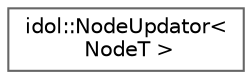 digraph "Graphical Class Hierarchy"
{
 // LATEX_PDF_SIZE
  bgcolor="transparent";
  edge [fontname=Helvetica,fontsize=10,labelfontname=Helvetica,labelfontsize=10];
  node [fontname=Helvetica,fontsize=10,shape=box,height=0.2,width=0.4];
  rankdir="LR";
  Node0 [id="Node000000",label="idol::NodeUpdator\<\l NodeT \>",height=0.2,width=0.4,color="grey40", fillcolor="white", style="filled",URL="$classidol_1_1NodeUpdator.html",tooltip=" "];
}
